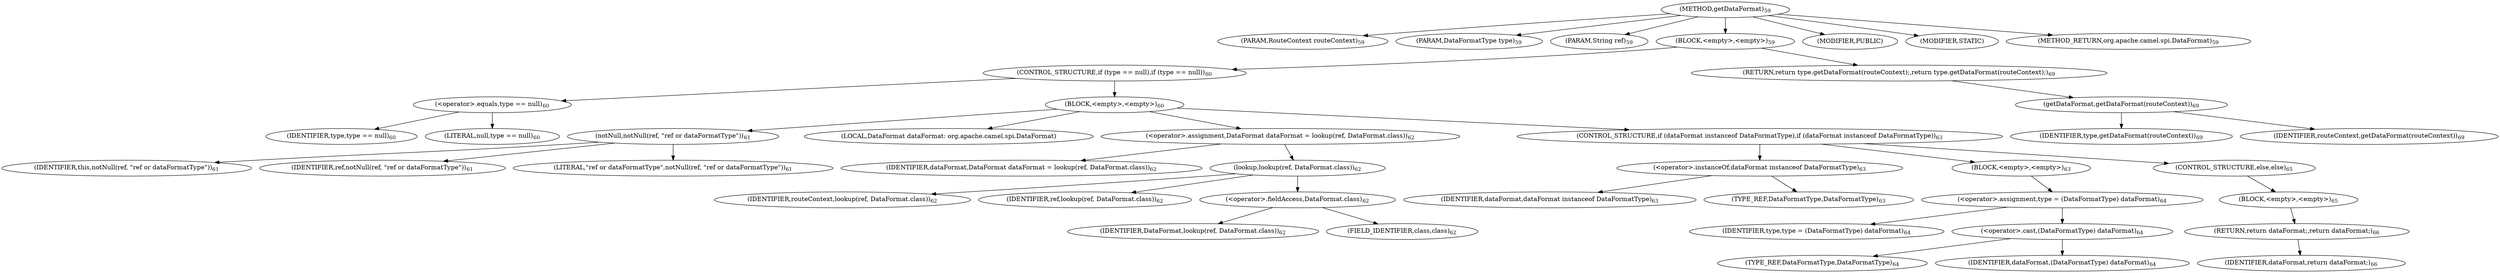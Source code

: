 digraph "getDataFormat" {  
"53" [label = <(METHOD,getDataFormat)<SUB>59</SUB>> ]
"54" [label = <(PARAM,RouteContext routeContext)<SUB>59</SUB>> ]
"55" [label = <(PARAM,DataFormatType type)<SUB>59</SUB>> ]
"56" [label = <(PARAM,String ref)<SUB>59</SUB>> ]
"57" [label = <(BLOCK,&lt;empty&gt;,&lt;empty&gt;)<SUB>59</SUB>> ]
"58" [label = <(CONTROL_STRUCTURE,if (type == null),if (type == null))<SUB>60</SUB>> ]
"59" [label = <(&lt;operator&gt;.equals,type == null)<SUB>60</SUB>> ]
"60" [label = <(IDENTIFIER,type,type == null)<SUB>60</SUB>> ]
"61" [label = <(LITERAL,null,type == null)<SUB>60</SUB>> ]
"62" [label = <(BLOCK,&lt;empty&gt;,&lt;empty&gt;)<SUB>60</SUB>> ]
"63" [label = <(notNull,notNull(ref, &quot;ref or dataFormatType&quot;))<SUB>61</SUB>> ]
"64" [label = <(IDENTIFIER,this,notNull(ref, &quot;ref or dataFormatType&quot;))<SUB>61</SUB>> ]
"65" [label = <(IDENTIFIER,ref,notNull(ref, &quot;ref or dataFormatType&quot;))<SUB>61</SUB>> ]
"66" [label = <(LITERAL,&quot;ref or dataFormatType&quot;,notNull(ref, &quot;ref or dataFormatType&quot;))<SUB>61</SUB>> ]
"67" [label = <(LOCAL,DataFormat dataFormat: org.apache.camel.spi.DataFormat)> ]
"68" [label = <(&lt;operator&gt;.assignment,DataFormat dataFormat = lookup(ref, DataFormat.class))<SUB>62</SUB>> ]
"69" [label = <(IDENTIFIER,dataFormat,DataFormat dataFormat = lookup(ref, DataFormat.class))<SUB>62</SUB>> ]
"70" [label = <(lookup,lookup(ref, DataFormat.class))<SUB>62</SUB>> ]
"71" [label = <(IDENTIFIER,routeContext,lookup(ref, DataFormat.class))<SUB>62</SUB>> ]
"72" [label = <(IDENTIFIER,ref,lookup(ref, DataFormat.class))<SUB>62</SUB>> ]
"73" [label = <(&lt;operator&gt;.fieldAccess,DataFormat.class)<SUB>62</SUB>> ]
"74" [label = <(IDENTIFIER,DataFormat,lookup(ref, DataFormat.class))<SUB>62</SUB>> ]
"75" [label = <(FIELD_IDENTIFIER,class,class)<SUB>62</SUB>> ]
"76" [label = <(CONTROL_STRUCTURE,if (dataFormat instanceof DataFormatType),if (dataFormat instanceof DataFormatType))<SUB>63</SUB>> ]
"77" [label = <(&lt;operator&gt;.instanceOf,dataFormat instanceof DataFormatType)<SUB>63</SUB>> ]
"78" [label = <(IDENTIFIER,dataFormat,dataFormat instanceof DataFormatType)<SUB>63</SUB>> ]
"79" [label = <(TYPE_REF,DataFormatType,DataFormatType)<SUB>63</SUB>> ]
"80" [label = <(BLOCK,&lt;empty&gt;,&lt;empty&gt;)<SUB>63</SUB>> ]
"81" [label = <(&lt;operator&gt;.assignment,type = (DataFormatType) dataFormat)<SUB>64</SUB>> ]
"82" [label = <(IDENTIFIER,type,type = (DataFormatType) dataFormat)<SUB>64</SUB>> ]
"83" [label = <(&lt;operator&gt;.cast,(DataFormatType) dataFormat)<SUB>64</SUB>> ]
"84" [label = <(TYPE_REF,DataFormatType,DataFormatType)<SUB>64</SUB>> ]
"85" [label = <(IDENTIFIER,dataFormat,(DataFormatType) dataFormat)<SUB>64</SUB>> ]
"86" [label = <(CONTROL_STRUCTURE,else,else)<SUB>65</SUB>> ]
"87" [label = <(BLOCK,&lt;empty&gt;,&lt;empty&gt;)<SUB>65</SUB>> ]
"88" [label = <(RETURN,return dataFormat;,return dataFormat;)<SUB>66</SUB>> ]
"89" [label = <(IDENTIFIER,dataFormat,return dataFormat;)<SUB>66</SUB>> ]
"90" [label = <(RETURN,return type.getDataFormat(routeContext);,return type.getDataFormat(routeContext);)<SUB>69</SUB>> ]
"91" [label = <(getDataFormat,getDataFormat(routeContext))<SUB>69</SUB>> ]
"92" [label = <(IDENTIFIER,type,getDataFormat(routeContext))<SUB>69</SUB>> ]
"93" [label = <(IDENTIFIER,routeContext,getDataFormat(routeContext))<SUB>69</SUB>> ]
"94" [label = <(MODIFIER,PUBLIC)> ]
"95" [label = <(MODIFIER,STATIC)> ]
"96" [label = <(METHOD_RETURN,org.apache.camel.spi.DataFormat)<SUB>59</SUB>> ]
  "53" -> "54" 
  "53" -> "55" 
  "53" -> "56" 
  "53" -> "57" 
  "53" -> "94" 
  "53" -> "95" 
  "53" -> "96" 
  "57" -> "58" 
  "57" -> "90" 
  "58" -> "59" 
  "58" -> "62" 
  "59" -> "60" 
  "59" -> "61" 
  "62" -> "63" 
  "62" -> "67" 
  "62" -> "68" 
  "62" -> "76" 
  "63" -> "64" 
  "63" -> "65" 
  "63" -> "66" 
  "68" -> "69" 
  "68" -> "70" 
  "70" -> "71" 
  "70" -> "72" 
  "70" -> "73" 
  "73" -> "74" 
  "73" -> "75" 
  "76" -> "77" 
  "76" -> "80" 
  "76" -> "86" 
  "77" -> "78" 
  "77" -> "79" 
  "80" -> "81" 
  "81" -> "82" 
  "81" -> "83" 
  "83" -> "84" 
  "83" -> "85" 
  "86" -> "87" 
  "87" -> "88" 
  "88" -> "89" 
  "90" -> "91" 
  "91" -> "92" 
  "91" -> "93" 
}
